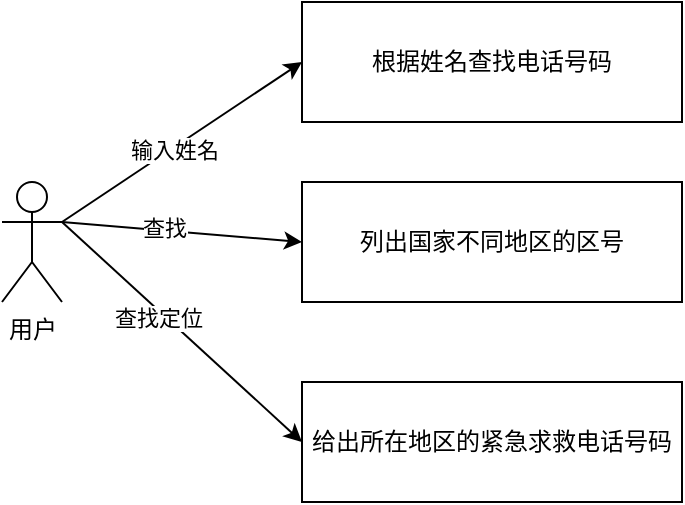 <mxfile version="24.8.4">
  <diagram name="第 1 页" id="VmdxxSSCwP_MjcLimLE4">
    <mxGraphModel dx="455" dy="340" grid="1" gridSize="10" guides="1" tooltips="1" connect="1" arrows="1" fold="1" page="1" pageScale="1" pageWidth="827" pageHeight="1169" math="0" shadow="0">
      <root>
        <mxCell id="0" />
        <mxCell id="1" parent="0" />
        <mxCell id="z2J9Q2tjbtwEJaKsVnDF-1" value="用户" style="shape=umlActor;verticalLabelPosition=bottom;verticalAlign=top;html=1;outlineConnect=0;" vertex="1" parent="1">
          <mxGeometry x="110" y="310" width="30" height="60" as="geometry" />
        </mxCell>
        <mxCell id="z2J9Q2tjbtwEJaKsVnDF-4" value="根据姓名查找电话号码" style="rounded=0;whiteSpace=wrap;html=1;" vertex="1" parent="1">
          <mxGeometry x="260" y="220" width="190" height="60" as="geometry" />
        </mxCell>
        <mxCell id="z2J9Q2tjbtwEJaKsVnDF-5" value="列出国家不同地区的区号&lt;span style=&quot;color: rgba(0, 0, 0, 0); font-family: monospace; font-size: 0px; text-align: start; text-wrap: nowrap;&quot;&gt;%3CmxGraphModel%3E%3Croot%3E%3CmxCell%20id%3D%220%22%2F%3E%3CmxCell%20id%3D%221%22%20parent%3D%220%22%2F%3E%3CmxCell%20id%3D%222%22%20value%3D%22%E6%A0%B9%E6%8D%AE%E5%A7%93%E5%90%8D%E6%9F%A5%E6%89%BE%E7%94%B5%E8%AF%9D%E5%8F%B7%E7%A0%81%22%20style%3D%22rounded%3D0%3BwhiteSpace%3Dwrap%3Bhtml%3D1%3B%22%20vertex%3D%221%22%20parent%3D%221%22%3E%3CmxGeometry%20x%3D%22270%22%20y%3D%22220%22%20width%3D%22180%22%20height%3D%2260%22%20as%3D%22geometry%22%2F%3E%3C%2FmxCell%3E%3C%2Froot%3E%3C%2FmxGraphModel%3E&lt;/span&gt;" style="rounded=0;whiteSpace=wrap;html=1;" vertex="1" parent="1">
          <mxGeometry x="260" y="310" width="190" height="60" as="geometry" />
        </mxCell>
        <mxCell id="z2J9Q2tjbtwEJaKsVnDF-6" value="给出所在地区的紧急求救电话号码" style="rounded=0;whiteSpace=wrap;html=1;" vertex="1" parent="1">
          <mxGeometry x="260" y="410" width="190" height="60" as="geometry" />
        </mxCell>
        <mxCell id="z2J9Q2tjbtwEJaKsVnDF-8" value="" style="endArrow=classic;html=1;rounded=0;exitX=1;exitY=0.333;exitDx=0;exitDy=0;exitPerimeter=0;entryX=0;entryY=0.5;entryDx=0;entryDy=0;" edge="1" parent="1" source="z2J9Q2tjbtwEJaKsVnDF-1" target="z2J9Q2tjbtwEJaKsVnDF-4">
          <mxGeometry width="50" height="50" relative="1" as="geometry">
            <mxPoint x="270" y="350" as="sourcePoint" />
            <mxPoint x="320" y="300" as="targetPoint" />
          </mxGeometry>
        </mxCell>
        <mxCell id="z2J9Q2tjbtwEJaKsVnDF-9" value="输入姓名" style="edgeLabel;html=1;align=center;verticalAlign=middle;resizable=0;points=[];" vertex="1" connectable="0" parent="z2J9Q2tjbtwEJaKsVnDF-8">
          <mxGeometry x="-0.075" y="-1" relative="1" as="geometry">
            <mxPoint as="offset" />
          </mxGeometry>
        </mxCell>
        <mxCell id="z2J9Q2tjbtwEJaKsVnDF-10" value="" style="endArrow=classic;html=1;rounded=0;exitX=1;exitY=0.333;exitDx=0;exitDy=0;exitPerimeter=0;entryX=0;entryY=0.5;entryDx=0;entryDy=0;" edge="1" parent="1" source="z2J9Q2tjbtwEJaKsVnDF-1" target="z2J9Q2tjbtwEJaKsVnDF-5">
          <mxGeometry width="50" height="50" relative="1" as="geometry">
            <mxPoint x="270" y="350" as="sourcePoint" />
            <mxPoint x="320" y="300" as="targetPoint" />
          </mxGeometry>
        </mxCell>
        <mxCell id="z2J9Q2tjbtwEJaKsVnDF-11" value="查找" style="edgeLabel;html=1;align=center;verticalAlign=middle;resizable=0;points=[];" vertex="1" connectable="0" parent="z2J9Q2tjbtwEJaKsVnDF-10">
          <mxGeometry x="-0.155" y="1" relative="1" as="geometry">
            <mxPoint as="offset" />
          </mxGeometry>
        </mxCell>
        <mxCell id="z2J9Q2tjbtwEJaKsVnDF-12" value="" style="endArrow=classic;html=1;rounded=0;entryX=0;entryY=0.5;entryDx=0;entryDy=0;" edge="1" parent="1" target="z2J9Q2tjbtwEJaKsVnDF-6">
          <mxGeometry width="50" height="50" relative="1" as="geometry">
            <mxPoint x="140" y="330" as="sourcePoint" />
            <mxPoint x="320" y="300" as="targetPoint" />
          </mxGeometry>
        </mxCell>
        <mxCell id="z2J9Q2tjbtwEJaKsVnDF-13" value="查找定位" style="edgeLabel;html=1;align=center;verticalAlign=middle;resizable=0;points=[];" vertex="1" connectable="0" parent="z2J9Q2tjbtwEJaKsVnDF-12">
          <mxGeometry x="-0.175" y="-3" relative="1" as="geometry">
            <mxPoint as="offset" />
          </mxGeometry>
        </mxCell>
      </root>
    </mxGraphModel>
  </diagram>
</mxfile>

